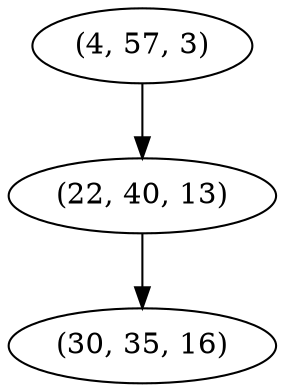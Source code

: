 digraph tree {
    "(4, 57, 3)";
    "(22, 40, 13)";
    "(30, 35, 16)";
    "(4, 57, 3)" -> "(22, 40, 13)";
    "(22, 40, 13)" -> "(30, 35, 16)";
}
